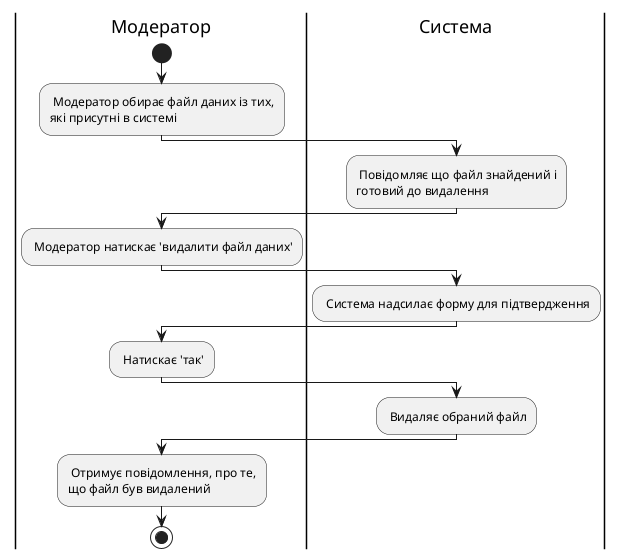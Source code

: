 @startuml EditAction


skinparam	shadowing false
skinparam Note {
	BackgroundColor #f85658
	FontColor #ffffff
}


|Модератор|
start
: Модератор обирає файл даних із тих,
які присутні в системі;

|Система|
: Повідомляє що файл знайдений і
готовий до видалення;

|Модератор|
: Модератор натискає 'видалити файл даних';

|Система|
: Система надсилає форму для підтвердження; 

|Модератор|
: Натискає 'так';

|Система|
: Видаляє обраний файл;

|Модератор|
: Отримує повідомлення, про те,
що файл був видалений;

stop;
@enduml
